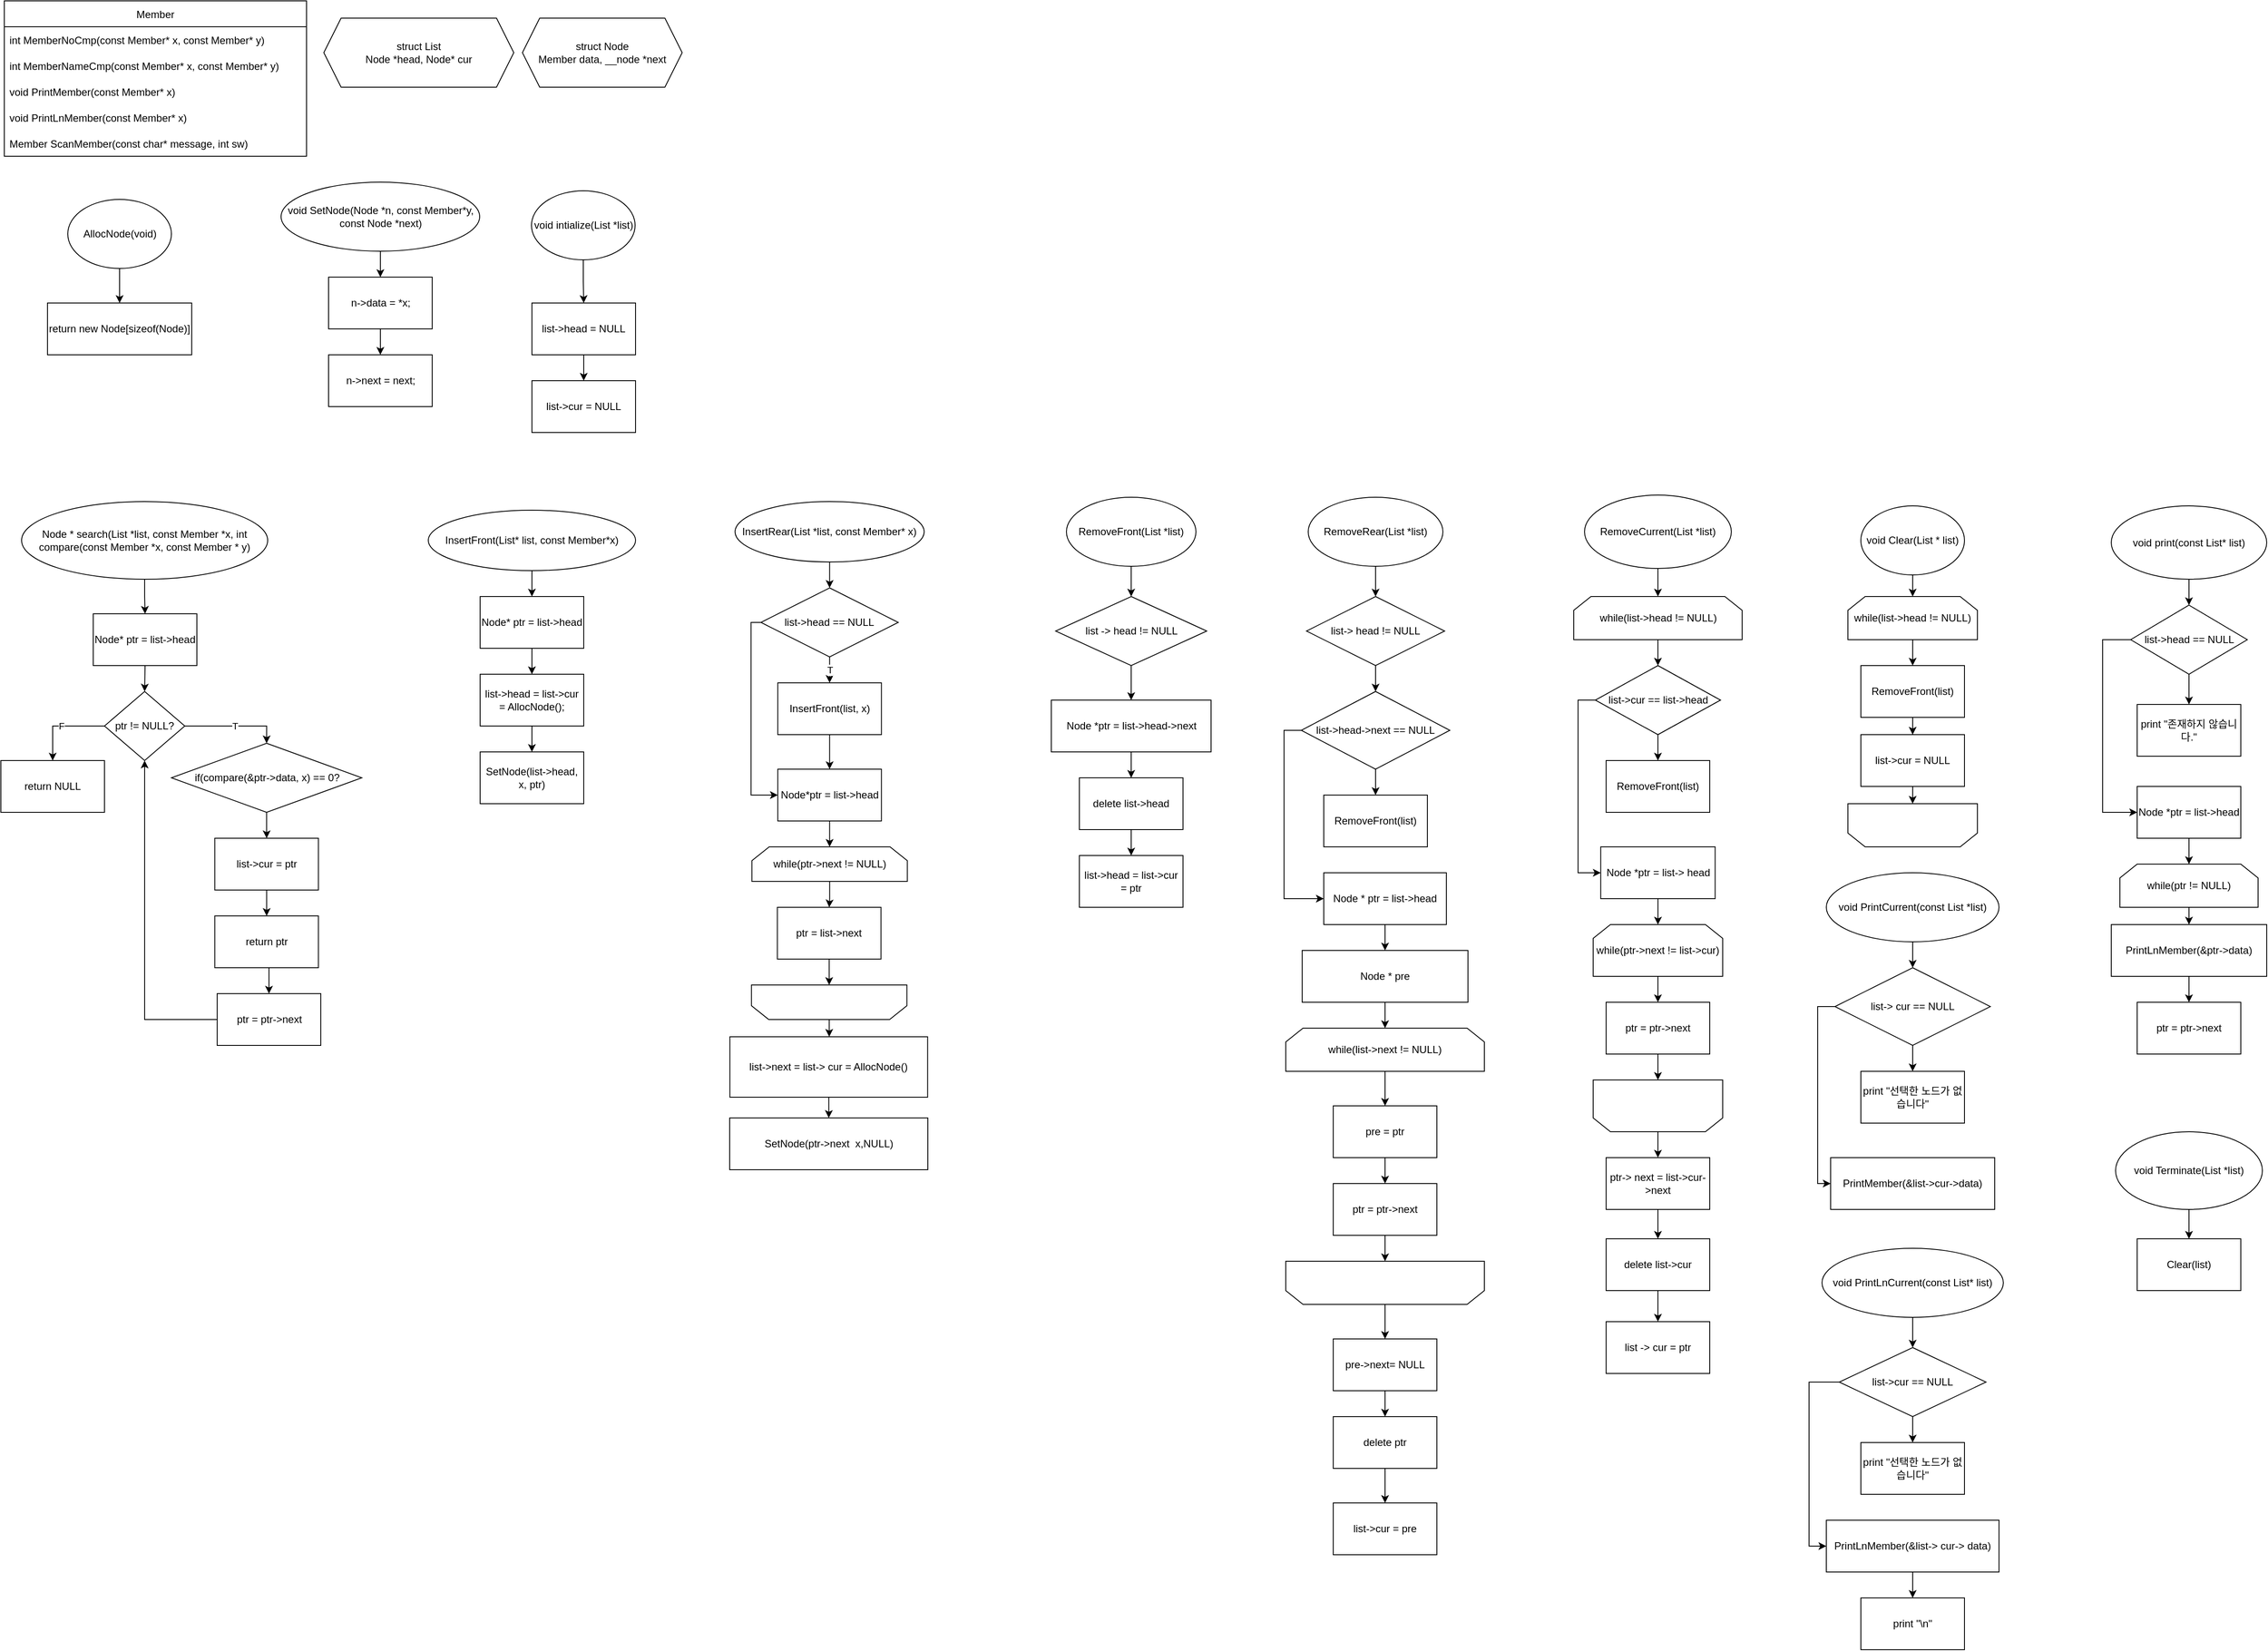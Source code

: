 <mxfile version="20.0.4" type="github">
  <diagram id="bZ1LjByeYP_x8m3-L8uM" name="Page-1">
    <mxGraphModel dx="1422" dy="914" grid="1" gridSize="10" guides="1" tooltips="1" connect="1" arrows="1" fold="1" page="1" pageScale="1" pageWidth="827" pageHeight="1169" math="0" shadow="0">
      <root>
        <mxCell id="0" />
        <mxCell id="1" parent="0" />
        <mxCell id="cGqNXlatH1Jgpsp9AMWz-36" value="Member" style="swimlane;fontStyle=0;childLayout=stackLayout;horizontal=1;startSize=30;horizontalStack=0;resizeParent=1;resizeParentMax=0;resizeLast=0;collapsible=1;marginBottom=0;" vertex="1" parent="1">
          <mxGeometry x="30" y="60" width="350" height="180" as="geometry" />
        </mxCell>
        <mxCell id="cGqNXlatH1Jgpsp9AMWz-37" value="int MemberNoCmp(const Member* x, const Member* y)" style="text;strokeColor=none;fillColor=none;align=left;verticalAlign=middle;spacingLeft=4;spacingRight=4;overflow=hidden;points=[[0,0.5],[1,0.5]];portConstraint=eastwest;rotatable=0;" vertex="1" parent="cGqNXlatH1Jgpsp9AMWz-36">
          <mxGeometry y="30" width="350" height="30" as="geometry" />
        </mxCell>
        <mxCell id="cGqNXlatH1Jgpsp9AMWz-38" value="int MemberNameCmp(const Member* x, const Member* y)" style="text;strokeColor=none;fillColor=none;align=left;verticalAlign=middle;spacingLeft=4;spacingRight=4;overflow=hidden;points=[[0,0.5],[1,0.5]];portConstraint=eastwest;rotatable=0;" vertex="1" parent="cGqNXlatH1Jgpsp9AMWz-36">
          <mxGeometry y="60" width="350" height="30" as="geometry" />
        </mxCell>
        <mxCell id="cGqNXlatH1Jgpsp9AMWz-40" value="void PrintMember(const Member* x)" style="text;strokeColor=none;fillColor=none;align=left;verticalAlign=middle;spacingLeft=4;spacingRight=4;overflow=hidden;points=[[0,0.5],[1,0.5]];portConstraint=eastwest;rotatable=0;" vertex="1" parent="cGqNXlatH1Jgpsp9AMWz-36">
          <mxGeometry y="90" width="350" height="30" as="geometry" />
        </mxCell>
        <mxCell id="cGqNXlatH1Jgpsp9AMWz-39" value="void PrintLnMember(const Member* x)" style="text;strokeColor=none;fillColor=none;align=left;verticalAlign=middle;spacingLeft=4;spacingRight=4;overflow=hidden;points=[[0,0.5],[1,0.5]];portConstraint=eastwest;rotatable=0;" vertex="1" parent="cGqNXlatH1Jgpsp9AMWz-36">
          <mxGeometry y="120" width="350" height="30" as="geometry" />
        </mxCell>
        <mxCell id="cGqNXlatH1Jgpsp9AMWz-41" value="Member ScanMember(const char* message, int sw)" style="text;strokeColor=none;fillColor=none;align=left;verticalAlign=middle;spacingLeft=4;spacingRight=4;overflow=hidden;points=[[0,0.5],[1,0.5]];portConstraint=eastwest;rotatable=0;" vertex="1" parent="cGqNXlatH1Jgpsp9AMWz-36">
          <mxGeometry y="150" width="350" height="30" as="geometry" />
        </mxCell>
        <mxCell id="cGqNXlatH1Jgpsp9AMWz-43" value="struct Node&lt;br&gt;Member data, __node *next" style="shape=hexagon;perimeter=hexagonPerimeter2;whiteSpace=wrap;html=1;fixedSize=1;" vertex="1" parent="1">
          <mxGeometry x="630" y="80" width="185" height="80" as="geometry" />
        </mxCell>
        <mxCell id="cGqNXlatH1Jgpsp9AMWz-44" value="struct List&lt;br&gt;Node *head, Node* cur" style="shape=hexagon;perimeter=hexagonPerimeter2;whiteSpace=wrap;html=1;fixedSize=1;" vertex="1" parent="1">
          <mxGeometry x="400" y="80" width="220" height="80" as="geometry" />
        </mxCell>
        <mxCell id="cGqNXlatH1Jgpsp9AMWz-47" style="edgeStyle=orthogonalEdgeStyle;rounded=0;orthogonalLoop=1;jettySize=auto;html=1;exitX=0.5;exitY=1;exitDx=0;exitDy=0;entryX=0.5;entryY=0;entryDx=0;entryDy=0;" edge="1" parent="1" source="cGqNXlatH1Jgpsp9AMWz-45" target="cGqNXlatH1Jgpsp9AMWz-46">
          <mxGeometry relative="1" as="geometry" />
        </mxCell>
        <mxCell id="cGqNXlatH1Jgpsp9AMWz-45" value="AllocNode(void)&lt;br&gt;" style="ellipse;whiteSpace=wrap;html=1;" vertex="1" parent="1">
          <mxGeometry x="103.5" y="290" width="120" height="80" as="geometry" />
        </mxCell>
        <mxCell id="cGqNXlatH1Jgpsp9AMWz-46" value="return new Node[sizeof(Node)]" style="rounded=0;whiteSpace=wrap;html=1;" vertex="1" parent="1">
          <mxGeometry x="80" y="410" width="167" height="60" as="geometry" />
        </mxCell>
        <mxCell id="cGqNXlatH1Jgpsp9AMWz-50" style="edgeStyle=orthogonalEdgeStyle;rounded=0;orthogonalLoop=1;jettySize=auto;html=1;exitX=0.5;exitY=1;exitDx=0;exitDy=0;entryX=0.5;entryY=0;entryDx=0;entryDy=0;" edge="1" parent="1" source="cGqNXlatH1Jgpsp9AMWz-48" target="cGqNXlatH1Jgpsp9AMWz-49">
          <mxGeometry relative="1" as="geometry" />
        </mxCell>
        <mxCell id="cGqNXlatH1Jgpsp9AMWz-48" value="void SetNode(Node *n, const Member*y, const Node *next)" style="ellipse;whiteSpace=wrap;html=1;" vertex="1" parent="1">
          <mxGeometry x="350.5" y="270" width="230" height="80" as="geometry" />
        </mxCell>
        <mxCell id="cGqNXlatH1Jgpsp9AMWz-52" value="" style="edgeStyle=orthogonalEdgeStyle;rounded=0;orthogonalLoop=1;jettySize=auto;html=1;" edge="1" parent="1" source="cGqNXlatH1Jgpsp9AMWz-49" target="cGqNXlatH1Jgpsp9AMWz-51">
          <mxGeometry relative="1" as="geometry" />
        </mxCell>
        <mxCell id="cGqNXlatH1Jgpsp9AMWz-49" value="n-&amp;gt;data = *x;" style="rounded=0;whiteSpace=wrap;html=1;" vertex="1" parent="1">
          <mxGeometry x="405.5" y="380" width="120" height="60" as="geometry" />
        </mxCell>
        <mxCell id="cGqNXlatH1Jgpsp9AMWz-51" value="n-&amp;gt;next = next;" style="whiteSpace=wrap;html=1;rounded=0;" vertex="1" parent="1">
          <mxGeometry x="405.5" y="470" width="120" height="60" as="geometry" />
        </mxCell>
        <mxCell id="cGqNXlatH1Jgpsp9AMWz-55" value="" style="edgeStyle=orthogonalEdgeStyle;rounded=0;orthogonalLoop=1;jettySize=auto;html=1;" edge="1" parent="1" source="cGqNXlatH1Jgpsp9AMWz-53" target="cGqNXlatH1Jgpsp9AMWz-54">
          <mxGeometry relative="1" as="geometry" />
        </mxCell>
        <mxCell id="cGqNXlatH1Jgpsp9AMWz-53" value="void intialize(List *list)" style="ellipse;whiteSpace=wrap;html=1;" vertex="1" parent="1">
          <mxGeometry x="640.5" y="280" width="120" height="80" as="geometry" />
        </mxCell>
        <mxCell id="cGqNXlatH1Jgpsp9AMWz-57" value="" style="edgeStyle=orthogonalEdgeStyle;rounded=0;orthogonalLoop=1;jettySize=auto;html=1;" edge="1" parent="1" source="cGqNXlatH1Jgpsp9AMWz-54" target="cGqNXlatH1Jgpsp9AMWz-56">
          <mxGeometry relative="1" as="geometry" />
        </mxCell>
        <mxCell id="cGqNXlatH1Jgpsp9AMWz-54" value="list-&amp;gt;head = NULL" style="whiteSpace=wrap;html=1;" vertex="1" parent="1">
          <mxGeometry x="641" y="410" width="120" height="60" as="geometry" />
        </mxCell>
        <mxCell id="cGqNXlatH1Jgpsp9AMWz-56" value="list-&amp;gt;cur = NULL" style="whiteSpace=wrap;html=1;" vertex="1" parent="1">
          <mxGeometry x="641" y="500" width="120" height="60" as="geometry" />
        </mxCell>
        <mxCell id="cGqNXlatH1Jgpsp9AMWz-60" style="edgeStyle=orthogonalEdgeStyle;rounded=0;orthogonalLoop=1;jettySize=auto;html=1;exitX=0.5;exitY=1;exitDx=0;exitDy=0;" edge="1" parent="1" source="cGqNXlatH1Jgpsp9AMWz-58" target="cGqNXlatH1Jgpsp9AMWz-59">
          <mxGeometry relative="1" as="geometry" />
        </mxCell>
        <mxCell id="cGqNXlatH1Jgpsp9AMWz-58" value="Node * search(List *list, const Member *x, int compare(const Member *x, const Member * y)" style="ellipse;whiteSpace=wrap;html=1;" vertex="1" parent="1">
          <mxGeometry x="50" y="640" width="285" height="90" as="geometry" />
        </mxCell>
        <mxCell id="cGqNXlatH1Jgpsp9AMWz-62" style="edgeStyle=orthogonalEdgeStyle;rounded=0;orthogonalLoop=1;jettySize=auto;html=1;exitX=0.5;exitY=1;exitDx=0;exitDy=0;entryX=0.5;entryY=0;entryDx=0;entryDy=0;" edge="1" parent="1" source="cGqNXlatH1Jgpsp9AMWz-59" target="cGqNXlatH1Jgpsp9AMWz-63">
          <mxGeometry relative="1" as="geometry">
            <mxPoint x="193" y="860" as="targetPoint" />
          </mxGeometry>
        </mxCell>
        <mxCell id="cGqNXlatH1Jgpsp9AMWz-59" value="Node* ptr = list-&amp;gt;head" style="rounded=0;whiteSpace=wrap;html=1;" vertex="1" parent="1">
          <mxGeometry x="133" y="770" width="120" height="60" as="geometry" />
        </mxCell>
        <mxCell id="cGqNXlatH1Jgpsp9AMWz-64" value="F" style="edgeStyle=orthogonalEdgeStyle;rounded=0;orthogonalLoop=1;jettySize=auto;html=1;exitX=0;exitY=0.5;exitDx=0;exitDy=0;entryX=0.5;entryY=0;entryDx=0;entryDy=0;" edge="1" parent="1" source="cGqNXlatH1Jgpsp9AMWz-63" target="cGqNXlatH1Jgpsp9AMWz-65">
          <mxGeometry relative="1" as="geometry">
            <mxPoint x="70" y="930" as="targetPoint" />
          </mxGeometry>
        </mxCell>
        <mxCell id="cGqNXlatH1Jgpsp9AMWz-80" value="T" style="edgeStyle=orthogonalEdgeStyle;rounded=0;orthogonalLoop=1;jettySize=auto;html=1;exitX=1;exitY=0.5;exitDx=0;exitDy=0;entryX=0.5;entryY=0;entryDx=0;entryDy=0;" edge="1" parent="1" source="cGqNXlatH1Jgpsp9AMWz-63" target="cGqNXlatH1Jgpsp9AMWz-68">
          <mxGeometry relative="1" as="geometry" />
        </mxCell>
        <mxCell id="cGqNXlatH1Jgpsp9AMWz-63" value="ptr != NULL?" style="rhombus;whiteSpace=wrap;html=1;" vertex="1" parent="1">
          <mxGeometry x="146" y="860" width="93" height="80" as="geometry" />
        </mxCell>
        <mxCell id="cGqNXlatH1Jgpsp9AMWz-65" value="return NULL" style="rounded=0;whiteSpace=wrap;html=1;" vertex="1" parent="1">
          <mxGeometry x="26" y="940" width="120" height="60" as="geometry" />
        </mxCell>
        <mxCell id="cGqNXlatH1Jgpsp9AMWz-72" value="" style="edgeStyle=orthogonalEdgeStyle;rounded=0;orthogonalLoop=1;jettySize=auto;html=1;" edge="1" parent="1" source="cGqNXlatH1Jgpsp9AMWz-68" target="cGqNXlatH1Jgpsp9AMWz-71">
          <mxGeometry relative="1" as="geometry" />
        </mxCell>
        <mxCell id="cGqNXlatH1Jgpsp9AMWz-68" value="if(compare(&amp;amp;ptr-&amp;gt;data, x) == 0?" style="rhombus;whiteSpace=wrap;html=1;" vertex="1" parent="1">
          <mxGeometry x="223.5" y="920" width="220.5" height="80" as="geometry" />
        </mxCell>
        <mxCell id="cGqNXlatH1Jgpsp9AMWz-74" value="" style="edgeStyle=orthogonalEdgeStyle;rounded=0;orthogonalLoop=1;jettySize=auto;html=1;" edge="1" parent="1" source="cGqNXlatH1Jgpsp9AMWz-71" target="cGqNXlatH1Jgpsp9AMWz-73">
          <mxGeometry relative="1" as="geometry" />
        </mxCell>
        <mxCell id="cGqNXlatH1Jgpsp9AMWz-71" value="list-&amp;gt;cur = ptr&lt;br&gt;" style="whiteSpace=wrap;html=1;" vertex="1" parent="1">
          <mxGeometry x="273.75" y="1030" width="120" height="60" as="geometry" />
        </mxCell>
        <mxCell id="cGqNXlatH1Jgpsp9AMWz-76" style="edgeStyle=orthogonalEdgeStyle;rounded=0;orthogonalLoop=1;jettySize=auto;html=1;exitX=0.5;exitY=1;exitDx=0;exitDy=0;entryX=0.5;entryY=0;entryDx=0;entryDy=0;" edge="1" parent="1" source="cGqNXlatH1Jgpsp9AMWz-73" target="cGqNXlatH1Jgpsp9AMWz-75">
          <mxGeometry relative="1" as="geometry" />
        </mxCell>
        <mxCell id="cGqNXlatH1Jgpsp9AMWz-73" value="return ptr" style="whiteSpace=wrap;html=1;" vertex="1" parent="1">
          <mxGeometry x="273.75" y="1120" width="120" height="60" as="geometry" />
        </mxCell>
        <mxCell id="cGqNXlatH1Jgpsp9AMWz-79" style="edgeStyle=orthogonalEdgeStyle;rounded=0;orthogonalLoop=1;jettySize=auto;html=1;exitX=0;exitY=0.5;exitDx=0;exitDy=0;entryX=0.5;entryY=1;entryDx=0;entryDy=0;" edge="1" parent="1" source="cGqNXlatH1Jgpsp9AMWz-75" target="cGqNXlatH1Jgpsp9AMWz-63">
          <mxGeometry relative="1" as="geometry" />
        </mxCell>
        <mxCell id="cGqNXlatH1Jgpsp9AMWz-75" value="ptr = ptr-&amp;gt;next" style="rounded=0;whiteSpace=wrap;html=1;" vertex="1" parent="1">
          <mxGeometry x="276.5" y="1210" width="120" height="60" as="geometry" />
        </mxCell>
        <mxCell id="cGqNXlatH1Jgpsp9AMWz-83" style="edgeStyle=orthogonalEdgeStyle;rounded=0;orthogonalLoop=1;jettySize=auto;html=1;exitX=0.5;exitY=1;exitDx=0;exitDy=0;entryX=0.5;entryY=0;entryDx=0;entryDy=0;" edge="1" parent="1" source="cGqNXlatH1Jgpsp9AMWz-81" target="cGqNXlatH1Jgpsp9AMWz-82">
          <mxGeometry relative="1" as="geometry" />
        </mxCell>
        <mxCell id="cGqNXlatH1Jgpsp9AMWz-81" value="InsertFront(List* list, const Member*x)" style="ellipse;whiteSpace=wrap;html=1;" vertex="1" parent="1">
          <mxGeometry x="521" y="650" width="240" height="70" as="geometry" />
        </mxCell>
        <mxCell id="cGqNXlatH1Jgpsp9AMWz-85" value="" style="edgeStyle=orthogonalEdgeStyle;rounded=0;orthogonalLoop=1;jettySize=auto;html=1;" edge="1" parent="1" source="cGqNXlatH1Jgpsp9AMWz-82" target="cGqNXlatH1Jgpsp9AMWz-84">
          <mxGeometry relative="1" as="geometry" />
        </mxCell>
        <mxCell id="cGqNXlatH1Jgpsp9AMWz-82" value="Node* ptr = list-&amp;gt;head" style="rounded=0;whiteSpace=wrap;html=1;" vertex="1" parent="1">
          <mxGeometry x="581" y="750" width="120" height="60" as="geometry" />
        </mxCell>
        <mxCell id="cGqNXlatH1Jgpsp9AMWz-87" style="edgeStyle=orthogonalEdgeStyle;rounded=0;orthogonalLoop=1;jettySize=auto;html=1;exitX=0.5;exitY=1;exitDx=0;exitDy=0;entryX=0.5;entryY=0;entryDx=0;entryDy=0;" edge="1" parent="1" source="cGqNXlatH1Jgpsp9AMWz-84" target="cGqNXlatH1Jgpsp9AMWz-86">
          <mxGeometry relative="1" as="geometry" />
        </mxCell>
        <mxCell id="cGqNXlatH1Jgpsp9AMWz-84" value="list-&amp;gt;head = list-&amp;gt;cur = AllocNode();" style="whiteSpace=wrap;html=1;rounded=0;" vertex="1" parent="1">
          <mxGeometry x="581" y="840" width="120" height="60" as="geometry" />
        </mxCell>
        <mxCell id="cGqNXlatH1Jgpsp9AMWz-86" value="SetNode(list-&amp;gt;head, x, ptr)" style="rounded=0;whiteSpace=wrap;html=1;" vertex="1" parent="1">
          <mxGeometry x="581" y="930" width="120" height="60" as="geometry" />
        </mxCell>
        <mxCell id="cGqNXlatH1Jgpsp9AMWz-90" style="edgeStyle=orthogonalEdgeStyle;rounded=0;orthogonalLoop=1;jettySize=auto;html=1;exitX=0.5;exitY=1;exitDx=0;exitDy=0;entryX=0.5;entryY=0;entryDx=0;entryDy=0;" edge="1" parent="1" source="cGqNXlatH1Jgpsp9AMWz-88" target="cGqNXlatH1Jgpsp9AMWz-89">
          <mxGeometry relative="1" as="geometry" />
        </mxCell>
        <mxCell id="cGqNXlatH1Jgpsp9AMWz-88" value="InsertRear(List *list, const Member* x)" style="ellipse;whiteSpace=wrap;html=1;" vertex="1" parent="1">
          <mxGeometry x="876.25" y="640" width="219" height="70" as="geometry" />
        </mxCell>
        <mxCell id="cGqNXlatH1Jgpsp9AMWz-92" value="T" style="edgeStyle=orthogonalEdgeStyle;rounded=0;orthogonalLoop=1;jettySize=auto;html=1;exitX=0.5;exitY=1;exitDx=0;exitDy=0;entryX=0.5;entryY=0;entryDx=0;entryDy=0;" edge="1" parent="1" source="cGqNXlatH1Jgpsp9AMWz-89" target="cGqNXlatH1Jgpsp9AMWz-91">
          <mxGeometry relative="1" as="geometry" />
        </mxCell>
        <mxCell id="cGqNXlatH1Jgpsp9AMWz-97" style="edgeStyle=orthogonalEdgeStyle;rounded=0;orthogonalLoop=1;jettySize=auto;html=1;exitX=0;exitY=0.5;exitDx=0;exitDy=0;entryX=0;entryY=0.5;entryDx=0;entryDy=0;" edge="1" parent="1" source="cGqNXlatH1Jgpsp9AMWz-89" target="cGqNXlatH1Jgpsp9AMWz-99">
          <mxGeometry relative="1" as="geometry">
            <mxPoint x="880.75" y="960" as="targetPoint" />
            <Array as="points">
              <mxPoint x="894.75" y="780" />
              <mxPoint x="894.75" y="980" />
            </Array>
          </mxGeometry>
        </mxCell>
        <mxCell id="cGqNXlatH1Jgpsp9AMWz-89" value="list-&amp;gt;head == NULL" style="rhombus;whiteSpace=wrap;html=1;" vertex="1" parent="1">
          <mxGeometry x="906.25" y="740" width="159" height="80" as="geometry" />
        </mxCell>
        <mxCell id="cGqNXlatH1Jgpsp9AMWz-98" style="edgeStyle=orthogonalEdgeStyle;rounded=0;orthogonalLoop=1;jettySize=auto;html=1;exitX=0.5;exitY=1;exitDx=0;exitDy=0;entryX=0.5;entryY=0;entryDx=0;entryDy=0;" edge="1" parent="1" source="cGqNXlatH1Jgpsp9AMWz-91" target="cGqNXlatH1Jgpsp9AMWz-99">
          <mxGeometry relative="1" as="geometry">
            <mxPoint x="985.75" y="940" as="targetPoint" />
          </mxGeometry>
        </mxCell>
        <mxCell id="cGqNXlatH1Jgpsp9AMWz-91" value="InsertFront(list, x)" style="rounded=0;whiteSpace=wrap;html=1;" vertex="1" parent="1">
          <mxGeometry x="925.75" y="850" width="120" height="60" as="geometry" />
        </mxCell>
        <mxCell id="cGqNXlatH1Jgpsp9AMWz-101" style="edgeStyle=orthogonalEdgeStyle;rounded=0;orthogonalLoop=1;jettySize=auto;html=1;exitX=0.5;exitY=1;exitDx=0;exitDy=0;entryX=0.5;entryY=0;entryDx=0;entryDy=0;" edge="1" parent="1" source="cGqNXlatH1Jgpsp9AMWz-99" target="cGqNXlatH1Jgpsp9AMWz-100">
          <mxGeometry relative="1" as="geometry" />
        </mxCell>
        <mxCell id="cGqNXlatH1Jgpsp9AMWz-99" value="Node*ptr = list-&amp;gt;head" style="rounded=0;whiteSpace=wrap;html=1;" vertex="1" parent="1">
          <mxGeometry x="925.75" y="950" width="120" height="60" as="geometry" />
        </mxCell>
        <mxCell id="cGqNXlatH1Jgpsp9AMWz-103" value="" style="edgeStyle=orthogonalEdgeStyle;rounded=0;orthogonalLoop=1;jettySize=auto;html=1;" edge="1" parent="1" source="cGqNXlatH1Jgpsp9AMWz-100" target="cGqNXlatH1Jgpsp9AMWz-102">
          <mxGeometry relative="1" as="geometry" />
        </mxCell>
        <mxCell id="cGqNXlatH1Jgpsp9AMWz-100" value="while(ptr-&amp;gt;next != NULL)" style="shape=loopLimit;whiteSpace=wrap;html=1;" vertex="1" parent="1">
          <mxGeometry x="895.75" y="1040" width="180" height="40" as="geometry" />
        </mxCell>
        <mxCell id="cGqNXlatH1Jgpsp9AMWz-106" style="edgeStyle=orthogonalEdgeStyle;rounded=0;orthogonalLoop=1;jettySize=auto;html=1;exitX=0.5;exitY=1;exitDx=0;exitDy=0;entryX=0.5;entryY=1;entryDx=0;entryDy=0;" edge="1" parent="1" source="cGqNXlatH1Jgpsp9AMWz-102" target="cGqNXlatH1Jgpsp9AMWz-105">
          <mxGeometry relative="1" as="geometry" />
        </mxCell>
        <mxCell id="cGqNXlatH1Jgpsp9AMWz-102" value="ptr = list-&amp;gt;next" style="whiteSpace=wrap;html=1;" vertex="1" parent="1">
          <mxGeometry x="925.25" y="1110" width="120" height="60" as="geometry" />
        </mxCell>
        <mxCell id="cGqNXlatH1Jgpsp9AMWz-108" value="" style="edgeStyle=orthogonalEdgeStyle;rounded=0;orthogonalLoop=1;jettySize=auto;html=1;" edge="1" parent="1" source="cGqNXlatH1Jgpsp9AMWz-105" target="cGqNXlatH1Jgpsp9AMWz-107">
          <mxGeometry relative="1" as="geometry" />
        </mxCell>
        <mxCell id="cGqNXlatH1Jgpsp9AMWz-105" value="" style="shape=loopLimit;whiteSpace=wrap;html=1;rotation=-180;" vertex="1" parent="1">
          <mxGeometry x="895.25" y="1200" width="180" height="40" as="geometry" />
        </mxCell>
        <mxCell id="cGqNXlatH1Jgpsp9AMWz-110" value="" style="edgeStyle=orthogonalEdgeStyle;rounded=0;orthogonalLoop=1;jettySize=auto;html=1;" edge="1" parent="1" source="cGqNXlatH1Jgpsp9AMWz-107" target="cGqNXlatH1Jgpsp9AMWz-109">
          <mxGeometry relative="1" as="geometry" />
        </mxCell>
        <mxCell id="cGqNXlatH1Jgpsp9AMWz-107" value="list-&amp;gt;next = list-&amp;gt; cur = AllocNode()" style="whiteSpace=wrap;html=1;" vertex="1" parent="1">
          <mxGeometry x="870.25" y="1260" width="229" height="70" as="geometry" />
        </mxCell>
        <mxCell id="cGqNXlatH1Jgpsp9AMWz-109" value="SetNode(ptr-&amp;gt;next&amp;nbsp; x,NULL)" style="whiteSpace=wrap;html=1;" vertex="1" parent="1">
          <mxGeometry x="870" y="1354" width="229.5" height="60" as="geometry" />
        </mxCell>
        <mxCell id="cGqNXlatH1Jgpsp9AMWz-113" style="edgeStyle=orthogonalEdgeStyle;rounded=0;orthogonalLoop=1;jettySize=auto;html=1;exitX=0.5;exitY=1;exitDx=0;exitDy=0;entryX=0.5;entryY=0;entryDx=0;entryDy=0;" edge="1" parent="1" source="cGqNXlatH1Jgpsp9AMWz-111" target="cGqNXlatH1Jgpsp9AMWz-112">
          <mxGeometry relative="1" as="geometry" />
        </mxCell>
        <mxCell id="cGqNXlatH1Jgpsp9AMWz-111" value="RemoveFront(List *list)" style="ellipse;whiteSpace=wrap;html=1;" vertex="1" parent="1">
          <mxGeometry x="1260" y="635" width="150" height="80" as="geometry" />
        </mxCell>
        <mxCell id="cGqNXlatH1Jgpsp9AMWz-115" style="edgeStyle=orthogonalEdgeStyle;rounded=0;orthogonalLoop=1;jettySize=auto;html=1;exitX=0.5;exitY=1;exitDx=0;exitDy=0;entryX=0.5;entryY=0;entryDx=0;entryDy=0;" edge="1" parent="1" source="cGqNXlatH1Jgpsp9AMWz-112" target="cGqNXlatH1Jgpsp9AMWz-114">
          <mxGeometry relative="1" as="geometry" />
        </mxCell>
        <mxCell id="cGqNXlatH1Jgpsp9AMWz-112" value="list -&amp;gt; head != NULL" style="rhombus;whiteSpace=wrap;html=1;" vertex="1" parent="1">
          <mxGeometry x="1247.5" y="750" width="175" height="80" as="geometry" />
        </mxCell>
        <mxCell id="cGqNXlatH1Jgpsp9AMWz-118" style="edgeStyle=orthogonalEdgeStyle;rounded=0;orthogonalLoop=1;jettySize=auto;html=1;exitX=0.5;exitY=1;exitDx=0;exitDy=0;entryX=0.5;entryY=0;entryDx=0;entryDy=0;" edge="1" parent="1" source="cGqNXlatH1Jgpsp9AMWz-114" target="cGqNXlatH1Jgpsp9AMWz-117">
          <mxGeometry relative="1" as="geometry" />
        </mxCell>
        <mxCell id="cGqNXlatH1Jgpsp9AMWz-114" value="Node *ptr = list-&amp;gt;head-&amp;gt;next" style="rounded=0;whiteSpace=wrap;html=1;" vertex="1" parent="1">
          <mxGeometry x="1242.5" y="870" width="185" height="60" as="geometry" />
        </mxCell>
        <mxCell id="cGqNXlatH1Jgpsp9AMWz-120" style="edgeStyle=orthogonalEdgeStyle;rounded=0;orthogonalLoop=1;jettySize=auto;html=1;exitX=0.5;exitY=1;exitDx=0;exitDy=0;entryX=0.5;entryY=0;entryDx=0;entryDy=0;" edge="1" parent="1" source="cGqNXlatH1Jgpsp9AMWz-117" target="cGqNXlatH1Jgpsp9AMWz-119">
          <mxGeometry relative="1" as="geometry" />
        </mxCell>
        <mxCell id="cGqNXlatH1Jgpsp9AMWz-117" value="delete list-&amp;gt;head" style="rounded=0;whiteSpace=wrap;html=1;" vertex="1" parent="1">
          <mxGeometry x="1275" y="960" width="120" height="60" as="geometry" />
        </mxCell>
        <mxCell id="cGqNXlatH1Jgpsp9AMWz-119" value="list-&amp;gt;head = list-&amp;gt;cur = ptr" style="rounded=0;whiteSpace=wrap;html=1;" vertex="1" parent="1">
          <mxGeometry x="1275" y="1050" width="120" height="60" as="geometry" />
        </mxCell>
        <mxCell id="cGqNXlatH1Jgpsp9AMWz-123" style="edgeStyle=orthogonalEdgeStyle;rounded=0;orthogonalLoop=1;jettySize=auto;html=1;exitX=0.5;exitY=1;exitDx=0;exitDy=0;entryX=0.5;entryY=0;entryDx=0;entryDy=0;" edge="1" parent="1" source="cGqNXlatH1Jgpsp9AMWz-121" target="cGqNXlatH1Jgpsp9AMWz-122">
          <mxGeometry relative="1" as="geometry" />
        </mxCell>
        <mxCell id="cGqNXlatH1Jgpsp9AMWz-121" value="RemoveRear(List *list)" style="ellipse;whiteSpace=wrap;html=1;" vertex="1" parent="1">
          <mxGeometry x="1540" y="635" width="156" height="80" as="geometry" />
        </mxCell>
        <mxCell id="cGqNXlatH1Jgpsp9AMWz-125" style="edgeStyle=orthogonalEdgeStyle;rounded=0;orthogonalLoop=1;jettySize=auto;html=1;exitX=0.5;exitY=1;exitDx=0;exitDy=0;entryX=0.5;entryY=0;entryDx=0;entryDy=0;" edge="1" parent="1" source="cGqNXlatH1Jgpsp9AMWz-122" target="cGqNXlatH1Jgpsp9AMWz-124">
          <mxGeometry relative="1" as="geometry" />
        </mxCell>
        <mxCell id="cGqNXlatH1Jgpsp9AMWz-122" value="list-&amp;gt; head != NULL" style="rhombus;whiteSpace=wrap;html=1;" vertex="1" parent="1">
          <mxGeometry x="1538" y="750" width="160" height="80" as="geometry" />
        </mxCell>
        <mxCell id="cGqNXlatH1Jgpsp9AMWz-127" style="edgeStyle=orthogonalEdgeStyle;rounded=0;orthogonalLoop=1;jettySize=auto;html=1;exitX=0.5;exitY=1;exitDx=0;exitDy=0;entryX=0.5;entryY=0;entryDx=0;entryDy=0;" edge="1" parent="1" source="cGqNXlatH1Jgpsp9AMWz-124" target="cGqNXlatH1Jgpsp9AMWz-126">
          <mxGeometry relative="1" as="geometry" />
        </mxCell>
        <mxCell id="cGqNXlatH1Jgpsp9AMWz-130" style="edgeStyle=orthogonalEdgeStyle;rounded=0;orthogonalLoop=1;jettySize=auto;html=1;exitX=0;exitY=0.5;exitDx=0;exitDy=0;entryX=0;entryY=0.5;entryDx=0;entryDy=0;" edge="1" parent="1" source="cGqNXlatH1Jgpsp9AMWz-124" target="cGqNXlatH1Jgpsp9AMWz-131">
          <mxGeometry relative="1" as="geometry">
            <mxPoint x="1510" y="1100" as="targetPoint" />
          </mxGeometry>
        </mxCell>
        <mxCell id="cGqNXlatH1Jgpsp9AMWz-124" value="list-&amp;gt;head-&amp;gt;next == NULL" style="rhombus;whiteSpace=wrap;html=1;" vertex="1" parent="1">
          <mxGeometry x="1532" y="860" width="172" height="90" as="geometry" />
        </mxCell>
        <mxCell id="cGqNXlatH1Jgpsp9AMWz-126" value="RemoveFront(list)" style="rounded=0;whiteSpace=wrap;html=1;" vertex="1" parent="1">
          <mxGeometry x="1558" y="980" width="120" height="60" as="geometry" />
        </mxCell>
        <mxCell id="cGqNXlatH1Jgpsp9AMWz-133" value="" style="edgeStyle=orthogonalEdgeStyle;rounded=0;orthogonalLoop=1;jettySize=auto;html=1;" edge="1" parent="1" source="cGqNXlatH1Jgpsp9AMWz-131" target="cGqNXlatH1Jgpsp9AMWz-132">
          <mxGeometry relative="1" as="geometry" />
        </mxCell>
        <mxCell id="cGqNXlatH1Jgpsp9AMWz-131" value="Node * ptr = list-&amp;gt;head" style="rounded=0;whiteSpace=wrap;html=1;" vertex="1" parent="1">
          <mxGeometry x="1558" y="1070" width="142" height="60" as="geometry" />
        </mxCell>
        <mxCell id="cGqNXlatH1Jgpsp9AMWz-135" style="edgeStyle=orthogonalEdgeStyle;rounded=0;orthogonalLoop=1;jettySize=auto;html=1;exitX=0.5;exitY=1;exitDx=0;exitDy=0;entryX=0.5;entryY=0;entryDx=0;entryDy=0;" edge="1" parent="1" source="cGqNXlatH1Jgpsp9AMWz-132" target="cGqNXlatH1Jgpsp9AMWz-134">
          <mxGeometry relative="1" as="geometry" />
        </mxCell>
        <mxCell id="cGqNXlatH1Jgpsp9AMWz-132" value="Node * pre" style="whiteSpace=wrap;html=1;rounded=0;" vertex="1" parent="1">
          <mxGeometry x="1533" y="1160" width="192" height="60" as="geometry" />
        </mxCell>
        <mxCell id="cGqNXlatH1Jgpsp9AMWz-137" value="" style="edgeStyle=orthogonalEdgeStyle;rounded=0;orthogonalLoop=1;jettySize=auto;html=1;" edge="1" parent="1" source="cGqNXlatH1Jgpsp9AMWz-134" target="cGqNXlatH1Jgpsp9AMWz-136">
          <mxGeometry relative="1" as="geometry" />
        </mxCell>
        <mxCell id="cGqNXlatH1Jgpsp9AMWz-134" value="while(list-&amp;gt;next != NULL)" style="shape=loopLimit;whiteSpace=wrap;html=1;" vertex="1" parent="1">
          <mxGeometry x="1514" y="1250" width="230" height="50" as="geometry" />
        </mxCell>
        <mxCell id="cGqNXlatH1Jgpsp9AMWz-139" value="" style="edgeStyle=orthogonalEdgeStyle;rounded=0;orthogonalLoop=1;jettySize=auto;html=1;" edge="1" parent="1" source="cGqNXlatH1Jgpsp9AMWz-136" target="cGqNXlatH1Jgpsp9AMWz-138">
          <mxGeometry relative="1" as="geometry" />
        </mxCell>
        <mxCell id="cGqNXlatH1Jgpsp9AMWz-136" value="pre = ptr" style="whiteSpace=wrap;html=1;" vertex="1" parent="1">
          <mxGeometry x="1569" y="1340" width="120" height="60" as="geometry" />
        </mxCell>
        <mxCell id="cGqNXlatH1Jgpsp9AMWz-142" style="edgeStyle=orthogonalEdgeStyle;rounded=0;orthogonalLoop=1;jettySize=auto;html=1;exitX=0.5;exitY=1;exitDx=0;exitDy=0;entryX=0.5;entryY=1;entryDx=0;entryDy=0;" edge="1" parent="1" source="cGqNXlatH1Jgpsp9AMWz-138" target="cGqNXlatH1Jgpsp9AMWz-141">
          <mxGeometry relative="1" as="geometry" />
        </mxCell>
        <mxCell id="cGqNXlatH1Jgpsp9AMWz-138" value="ptr = ptr-&amp;gt;next" style="whiteSpace=wrap;html=1;" vertex="1" parent="1">
          <mxGeometry x="1569" y="1430" width="120" height="60" as="geometry" />
        </mxCell>
        <mxCell id="cGqNXlatH1Jgpsp9AMWz-144" value="" style="edgeStyle=orthogonalEdgeStyle;rounded=0;orthogonalLoop=1;jettySize=auto;html=1;" edge="1" parent="1" source="cGqNXlatH1Jgpsp9AMWz-141" target="cGqNXlatH1Jgpsp9AMWz-143">
          <mxGeometry relative="1" as="geometry" />
        </mxCell>
        <mxCell id="cGqNXlatH1Jgpsp9AMWz-141" value="" style="shape=loopLimit;whiteSpace=wrap;html=1;rotation=-180;" vertex="1" parent="1">
          <mxGeometry x="1514" y="1520" width="230" height="50" as="geometry" />
        </mxCell>
        <mxCell id="cGqNXlatH1Jgpsp9AMWz-146" value="" style="edgeStyle=orthogonalEdgeStyle;rounded=0;orthogonalLoop=1;jettySize=auto;html=1;" edge="1" parent="1" source="cGqNXlatH1Jgpsp9AMWz-143" target="cGqNXlatH1Jgpsp9AMWz-145">
          <mxGeometry relative="1" as="geometry" />
        </mxCell>
        <mxCell id="cGqNXlatH1Jgpsp9AMWz-143" value="pre-&amp;gt;next= NULL" style="whiteSpace=wrap;html=1;" vertex="1" parent="1">
          <mxGeometry x="1569" y="1610" width="120" height="60" as="geometry" />
        </mxCell>
        <mxCell id="cGqNXlatH1Jgpsp9AMWz-148" value="" style="edgeStyle=orthogonalEdgeStyle;rounded=0;orthogonalLoop=1;jettySize=auto;html=1;" edge="1" parent="1" source="cGqNXlatH1Jgpsp9AMWz-145" target="cGqNXlatH1Jgpsp9AMWz-147">
          <mxGeometry relative="1" as="geometry" />
        </mxCell>
        <mxCell id="cGqNXlatH1Jgpsp9AMWz-145" value="delete ptr" style="whiteSpace=wrap;html=1;" vertex="1" parent="1">
          <mxGeometry x="1569" y="1700" width="120" height="60" as="geometry" />
        </mxCell>
        <mxCell id="cGqNXlatH1Jgpsp9AMWz-147" value="list-&amp;gt;cur = pre" style="whiteSpace=wrap;html=1;" vertex="1" parent="1">
          <mxGeometry x="1569" y="1800" width="120" height="60" as="geometry" />
        </mxCell>
        <mxCell id="cGqNXlatH1Jgpsp9AMWz-151" style="edgeStyle=orthogonalEdgeStyle;rounded=0;orthogonalLoop=1;jettySize=auto;html=1;exitX=0.5;exitY=1;exitDx=0;exitDy=0;entryX=0.5;entryY=0;entryDx=0;entryDy=0;" edge="1" parent="1" source="cGqNXlatH1Jgpsp9AMWz-149" target="cGqNXlatH1Jgpsp9AMWz-150">
          <mxGeometry relative="1" as="geometry" />
        </mxCell>
        <mxCell id="cGqNXlatH1Jgpsp9AMWz-149" value="RemoveCurrent(List *list)" style="ellipse;whiteSpace=wrap;html=1;" vertex="1" parent="1">
          <mxGeometry x="1860" y="632.5" width="170" height="85" as="geometry" />
        </mxCell>
        <mxCell id="cGqNXlatH1Jgpsp9AMWz-153" style="edgeStyle=orthogonalEdgeStyle;rounded=0;orthogonalLoop=1;jettySize=auto;html=1;exitX=0.5;exitY=1;exitDx=0;exitDy=0;entryX=0.5;entryY=0;entryDx=0;entryDy=0;" edge="1" parent="1" source="cGqNXlatH1Jgpsp9AMWz-150" target="cGqNXlatH1Jgpsp9AMWz-152">
          <mxGeometry relative="1" as="geometry" />
        </mxCell>
        <mxCell id="cGqNXlatH1Jgpsp9AMWz-150" value="while(list-&amp;gt;head != NULL)" style="shape=loopLimit;whiteSpace=wrap;html=1;" vertex="1" parent="1">
          <mxGeometry x="1847.5" y="750" width="195" height="50" as="geometry" />
        </mxCell>
        <mxCell id="cGqNXlatH1Jgpsp9AMWz-155" style="edgeStyle=orthogonalEdgeStyle;rounded=0;orthogonalLoop=1;jettySize=auto;html=1;exitX=0.5;exitY=1;exitDx=0;exitDy=0;entryX=0.5;entryY=0;entryDx=0;entryDy=0;" edge="1" parent="1" source="cGqNXlatH1Jgpsp9AMWz-152" target="cGqNXlatH1Jgpsp9AMWz-154">
          <mxGeometry relative="1" as="geometry" />
        </mxCell>
        <mxCell id="cGqNXlatH1Jgpsp9AMWz-157" style="edgeStyle=orthogonalEdgeStyle;rounded=0;orthogonalLoop=1;jettySize=auto;html=1;exitX=0;exitY=0.5;exitDx=0;exitDy=0;entryX=0;entryY=0.5;entryDx=0;entryDy=0;" edge="1" parent="1" source="cGqNXlatH1Jgpsp9AMWz-152" target="cGqNXlatH1Jgpsp9AMWz-156">
          <mxGeometry relative="1" as="geometry" />
        </mxCell>
        <mxCell id="cGqNXlatH1Jgpsp9AMWz-152" value="list-&amp;gt;cur == list-&amp;gt;head" style="rhombus;whiteSpace=wrap;html=1;" vertex="1" parent="1">
          <mxGeometry x="1872.5" y="830" width="145" height="80" as="geometry" />
        </mxCell>
        <mxCell id="cGqNXlatH1Jgpsp9AMWz-154" value="RemoveFront(list)" style="rounded=0;whiteSpace=wrap;html=1;" vertex="1" parent="1">
          <mxGeometry x="1885" y="940" width="120" height="60" as="geometry" />
        </mxCell>
        <mxCell id="cGqNXlatH1Jgpsp9AMWz-159" value="" style="edgeStyle=orthogonalEdgeStyle;rounded=0;orthogonalLoop=1;jettySize=auto;html=1;" edge="1" parent="1" source="cGqNXlatH1Jgpsp9AMWz-156">
          <mxGeometry relative="1" as="geometry">
            <mxPoint x="1945" y="1130" as="targetPoint" />
          </mxGeometry>
        </mxCell>
        <mxCell id="cGqNXlatH1Jgpsp9AMWz-156" value="Node *ptr = list-&amp;gt; head" style="rounded=0;whiteSpace=wrap;html=1;" vertex="1" parent="1">
          <mxGeometry x="1878.75" y="1040" width="132.5" height="60" as="geometry" />
        </mxCell>
        <mxCell id="cGqNXlatH1Jgpsp9AMWz-162" value="" style="edgeStyle=orthogonalEdgeStyle;rounded=0;orthogonalLoop=1;jettySize=auto;html=1;" edge="1" parent="1" source="cGqNXlatH1Jgpsp9AMWz-160" target="cGqNXlatH1Jgpsp9AMWz-161">
          <mxGeometry relative="1" as="geometry" />
        </mxCell>
        <mxCell id="cGqNXlatH1Jgpsp9AMWz-160" value="while(ptr-&amp;gt;next != list-&amp;gt;cur)" style="shape=loopLimit;whiteSpace=wrap;html=1;" vertex="1" parent="1">
          <mxGeometry x="1870" y="1130" width="150" height="60" as="geometry" />
        </mxCell>
        <mxCell id="cGqNXlatH1Jgpsp9AMWz-170" style="edgeStyle=orthogonalEdgeStyle;rounded=0;orthogonalLoop=1;jettySize=auto;html=1;exitX=0.5;exitY=1;exitDx=0;exitDy=0;entryX=0.5;entryY=1;entryDx=0;entryDy=0;" edge="1" parent="1" source="cGqNXlatH1Jgpsp9AMWz-161" target="cGqNXlatH1Jgpsp9AMWz-169">
          <mxGeometry relative="1" as="geometry" />
        </mxCell>
        <mxCell id="cGqNXlatH1Jgpsp9AMWz-161" value="ptr = ptr-&amp;gt;next" style="whiteSpace=wrap;html=1;" vertex="1" parent="1">
          <mxGeometry x="1885" y="1220" width="120" height="60" as="geometry" />
        </mxCell>
        <mxCell id="cGqNXlatH1Jgpsp9AMWz-166" style="edgeStyle=orthogonalEdgeStyle;rounded=0;orthogonalLoop=1;jettySize=auto;html=1;exitX=0.5;exitY=1;exitDx=0;exitDy=0;entryX=0.5;entryY=0;entryDx=0;entryDy=0;" edge="1" parent="1" source="cGqNXlatH1Jgpsp9AMWz-163" target="cGqNXlatH1Jgpsp9AMWz-165">
          <mxGeometry relative="1" as="geometry" />
        </mxCell>
        <mxCell id="cGqNXlatH1Jgpsp9AMWz-163" value="ptr-&amp;gt; next = list-&amp;gt;cur-&amp;gt;next" style="whiteSpace=wrap;html=1;" vertex="1" parent="1">
          <mxGeometry x="1885" y="1400" width="120" height="60" as="geometry" />
        </mxCell>
        <mxCell id="cGqNXlatH1Jgpsp9AMWz-168" value="" style="edgeStyle=orthogonalEdgeStyle;rounded=0;orthogonalLoop=1;jettySize=auto;html=1;" edge="1" parent="1" source="cGqNXlatH1Jgpsp9AMWz-165" target="cGqNXlatH1Jgpsp9AMWz-167">
          <mxGeometry relative="1" as="geometry" />
        </mxCell>
        <mxCell id="cGqNXlatH1Jgpsp9AMWz-165" value="delete list-&amp;gt;cur" style="rounded=0;whiteSpace=wrap;html=1;" vertex="1" parent="1">
          <mxGeometry x="1885" y="1494" width="120" height="60" as="geometry" />
        </mxCell>
        <mxCell id="cGqNXlatH1Jgpsp9AMWz-167" value="list -&amp;gt; cur = ptr" style="whiteSpace=wrap;html=1;rounded=0;" vertex="1" parent="1">
          <mxGeometry x="1885" y="1590" width="120" height="60" as="geometry" />
        </mxCell>
        <mxCell id="cGqNXlatH1Jgpsp9AMWz-171" style="edgeStyle=orthogonalEdgeStyle;rounded=0;orthogonalLoop=1;jettySize=auto;html=1;exitX=0.5;exitY=0;exitDx=0;exitDy=0;entryX=0.5;entryY=0;entryDx=0;entryDy=0;" edge="1" parent="1" source="cGqNXlatH1Jgpsp9AMWz-169" target="cGqNXlatH1Jgpsp9AMWz-163">
          <mxGeometry relative="1" as="geometry" />
        </mxCell>
        <mxCell id="cGqNXlatH1Jgpsp9AMWz-169" value="" style="shape=loopLimit;whiteSpace=wrap;html=1;rotation=-180;" vertex="1" parent="1">
          <mxGeometry x="1870" y="1310" width="150" height="60" as="geometry" />
        </mxCell>
        <mxCell id="cGqNXlatH1Jgpsp9AMWz-175" style="edgeStyle=orthogonalEdgeStyle;rounded=0;orthogonalLoop=1;jettySize=auto;html=1;exitX=0.5;exitY=1;exitDx=0;exitDy=0;entryX=0.5;entryY=0;entryDx=0;entryDy=0;" edge="1" parent="1" source="cGqNXlatH1Jgpsp9AMWz-172" target="cGqNXlatH1Jgpsp9AMWz-174">
          <mxGeometry relative="1" as="geometry" />
        </mxCell>
        <mxCell id="cGqNXlatH1Jgpsp9AMWz-172" value="void Clear(List * list)" style="ellipse;whiteSpace=wrap;html=1;" vertex="1" parent="1">
          <mxGeometry x="2180" y="645" width="120" height="80" as="geometry" />
        </mxCell>
        <mxCell id="cGqNXlatH1Jgpsp9AMWz-177" value="" style="edgeStyle=orthogonalEdgeStyle;rounded=0;orthogonalLoop=1;jettySize=auto;html=1;" edge="1" parent="1" source="cGqNXlatH1Jgpsp9AMWz-174" target="cGqNXlatH1Jgpsp9AMWz-176">
          <mxGeometry relative="1" as="geometry" />
        </mxCell>
        <mxCell id="cGqNXlatH1Jgpsp9AMWz-174" value="while(list-&amp;gt;head != NULL)" style="shape=loopLimit;whiteSpace=wrap;html=1;" vertex="1" parent="1">
          <mxGeometry x="2165" y="750" width="150" height="50" as="geometry" />
        </mxCell>
        <mxCell id="cGqNXlatH1Jgpsp9AMWz-179" value="" style="edgeStyle=orthogonalEdgeStyle;rounded=0;orthogonalLoop=1;jettySize=auto;html=1;" edge="1" parent="1" source="cGqNXlatH1Jgpsp9AMWz-176" target="cGqNXlatH1Jgpsp9AMWz-178">
          <mxGeometry relative="1" as="geometry" />
        </mxCell>
        <mxCell id="cGqNXlatH1Jgpsp9AMWz-176" value="RemoveFront(list)" style="whiteSpace=wrap;html=1;" vertex="1" parent="1">
          <mxGeometry x="2180" y="830" width="120" height="60" as="geometry" />
        </mxCell>
        <mxCell id="cGqNXlatH1Jgpsp9AMWz-204" style="edgeStyle=orthogonalEdgeStyle;rounded=0;orthogonalLoop=1;jettySize=auto;html=1;exitX=0.5;exitY=1;exitDx=0;exitDy=0;entryX=0.5;entryY=1;entryDx=0;entryDy=0;" edge="1" parent="1" source="cGqNXlatH1Jgpsp9AMWz-178" target="cGqNXlatH1Jgpsp9AMWz-203">
          <mxGeometry relative="1" as="geometry" />
        </mxCell>
        <mxCell id="cGqNXlatH1Jgpsp9AMWz-178" value="list-&amp;gt;cur = NULL" style="whiteSpace=wrap;html=1;" vertex="1" parent="1">
          <mxGeometry x="2180" y="910" width="120" height="60" as="geometry" />
        </mxCell>
        <mxCell id="cGqNXlatH1Jgpsp9AMWz-183" style="edgeStyle=orthogonalEdgeStyle;rounded=0;orthogonalLoop=1;jettySize=auto;html=1;exitX=0.5;exitY=1;exitDx=0;exitDy=0;entryX=0.5;entryY=0;entryDx=0;entryDy=0;" edge="1" parent="1" source="cGqNXlatH1Jgpsp9AMWz-180" target="cGqNXlatH1Jgpsp9AMWz-182">
          <mxGeometry relative="1" as="geometry" />
        </mxCell>
        <mxCell id="cGqNXlatH1Jgpsp9AMWz-180" value="void PrintCurrent(const List *list)" style="ellipse;whiteSpace=wrap;html=1;" vertex="1" parent="1">
          <mxGeometry x="2140" y="1070" width="200" height="80" as="geometry" />
        </mxCell>
        <mxCell id="cGqNXlatH1Jgpsp9AMWz-185" style="edgeStyle=orthogonalEdgeStyle;rounded=0;orthogonalLoop=1;jettySize=auto;html=1;exitX=0.5;exitY=1;exitDx=0;exitDy=0;entryX=0.5;entryY=0;entryDx=0;entryDy=0;" edge="1" parent="1" source="cGqNXlatH1Jgpsp9AMWz-182" target="cGqNXlatH1Jgpsp9AMWz-184">
          <mxGeometry relative="1" as="geometry" />
        </mxCell>
        <mxCell id="cGqNXlatH1Jgpsp9AMWz-189" style="edgeStyle=orthogonalEdgeStyle;rounded=0;orthogonalLoop=1;jettySize=auto;html=1;exitX=0;exitY=0.5;exitDx=0;exitDy=0;entryX=0;entryY=0.5;entryDx=0;entryDy=0;" edge="1" parent="1" source="cGqNXlatH1Jgpsp9AMWz-182" target="cGqNXlatH1Jgpsp9AMWz-186">
          <mxGeometry relative="1" as="geometry" />
        </mxCell>
        <mxCell id="cGqNXlatH1Jgpsp9AMWz-182" value="list-&amp;gt; cur == NULL" style="rhombus;whiteSpace=wrap;html=1;" vertex="1" parent="1">
          <mxGeometry x="2150" y="1180" width="180" height="90" as="geometry" />
        </mxCell>
        <mxCell id="cGqNXlatH1Jgpsp9AMWz-184" value="print &quot;선택한 노드가 없습니다&quot;" style="rounded=0;whiteSpace=wrap;html=1;" vertex="1" parent="1">
          <mxGeometry x="2180" y="1300" width="120" height="60" as="geometry" />
        </mxCell>
        <mxCell id="cGqNXlatH1Jgpsp9AMWz-186" value="PrintMember(&amp;amp;list-&amp;gt;cur-&amp;gt;data)" style="whiteSpace=wrap;html=1;rounded=0;" vertex="1" parent="1">
          <mxGeometry x="2145" y="1400" width="190" height="60" as="geometry" />
        </mxCell>
        <mxCell id="cGqNXlatH1Jgpsp9AMWz-192" style="edgeStyle=orthogonalEdgeStyle;rounded=0;orthogonalLoop=1;jettySize=auto;html=1;exitX=0.5;exitY=1;exitDx=0;exitDy=0;entryX=0.5;entryY=0;entryDx=0;entryDy=0;" edge="1" parent="1" source="cGqNXlatH1Jgpsp9AMWz-190" target="cGqNXlatH1Jgpsp9AMWz-191">
          <mxGeometry relative="1" as="geometry" />
        </mxCell>
        <mxCell id="cGqNXlatH1Jgpsp9AMWz-190" value="void PrintLnCurrent(const List* list)" style="ellipse;whiteSpace=wrap;html=1;" vertex="1" parent="1">
          <mxGeometry x="2135" y="1505" width="210" height="80" as="geometry" />
        </mxCell>
        <mxCell id="cGqNXlatH1Jgpsp9AMWz-194" value="" style="edgeStyle=orthogonalEdgeStyle;rounded=0;orthogonalLoop=1;jettySize=auto;html=1;" edge="1" parent="1" source="cGqNXlatH1Jgpsp9AMWz-191" target="cGqNXlatH1Jgpsp9AMWz-193">
          <mxGeometry relative="1" as="geometry" />
        </mxCell>
        <mxCell id="cGqNXlatH1Jgpsp9AMWz-196" style="edgeStyle=orthogonalEdgeStyle;rounded=0;orthogonalLoop=1;jettySize=auto;html=1;exitX=0;exitY=0.5;exitDx=0;exitDy=0;entryX=0;entryY=0.5;entryDx=0;entryDy=0;" edge="1" parent="1" source="cGqNXlatH1Jgpsp9AMWz-191" target="cGqNXlatH1Jgpsp9AMWz-195">
          <mxGeometry relative="1" as="geometry">
            <Array as="points">
              <mxPoint x="2120" y="1660" />
              <mxPoint x="2120" y="1850" />
            </Array>
          </mxGeometry>
        </mxCell>
        <mxCell id="cGqNXlatH1Jgpsp9AMWz-191" value="list-&amp;gt;cur == NULL" style="rhombus;whiteSpace=wrap;html=1;" vertex="1" parent="1">
          <mxGeometry x="2155" y="1620" width="170" height="80" as="geometry" />
        </mxCell>
        <mxCell id="cGqNXlatH1Jgpsp9AMWz-193" value="print &quot;선택한 노드가 없습니다&quot;" style="whiteSpace=wrap;html=1;" vertex="1" parent="1">
          <mxGeometry x="2180" y="1730" width="120" height="60" as="geometry" />
        </mxCell>
        <mxCell id="cGqNXlatH1Jgpsp9AMWz-198" value="" style="edgeStyle=orthogonalEdgeStyle;rounded=0;orthogonalLoop=1;jettySize=auto;html=1;" edge="1" parent="1" source="cGqNXlatH1Jgpsp9AMWz-195" target="cGqNXlatH1Jgpsp9AMWz-197">
          <mxGeometry relative="1" as="geometry" />
        </mxCell>
        <mxCell id="cGqNXlatH1Jgpsp9AMWz-195" value="PrintLnMember(&amp;amp;list-&amp;gt; cur-&amp;gt; data)" style="rounded=0;whiteSpace=wrap;html=1;" vertex="1" parent="1">
          <mxGeometry x="2140" y="1820" width="200" height="60" as="geometry" />
        </mxCell>
        <mxCell id="cGqNXlatH1Jgpsp9AMWz-197" value="print &quot;\n&quot;" style="whiteSpace=wrap;html=1;rounded=0;" vertex="1" parent="1">
          <mxGeometry x="2180" y="1910" width="120" height="60" as="geometry" />
        </mxCell>
        <mxCell id="cGqNXlatH1Jgpsp9AMWz-201" value="" style="edgeStyle=orthogonalEdgeStyle;rounded=0;orthogonalLoop=1;jettySize=auto;html=1;entryX=0.5;entryY=0;entryDx=0;entryDy=0;" edge="1" parent="1" source="cGqNXlatH1Jgpsp9AMWz-199" target="cGqNXlatH1Jgpsp9AMWz-202">
          <mxGeometry relative="1" as="geometry">
            <mxPoint x="2560" y="770" as="targetPoint" />
          </mxGeometry>
        </mxCell>
        <mxCell id="cGqNXlatH1Jgpsp9AMWz-199" value="void print(const List* list)" style="ellipse;whiteSpace=wrap;html=1;" vertex="1" parent="1">
          <mxGeometry x="2470" y="645" width="180" height="85" as="geometry" />
        </mxCell>
        <mxCell id="cGqNXlatH1Jgpsp9AMWz-206" style="edgeStyle=orthogonalEdgeStyle;rounded=0;orthogonalLoop=1;jettySize=auto;html=1;exitX=0.5;exitY=1;exitDx=0;exitDy=0;entryX=0.5;entryY=0;entryDx=0;entryDy=0;" edge="1" parent="1" source="cGqNXlatH1Jgpsp9AMWz-202" target="cGqNXlatH1Jgpsp9AMWz-205">
          <mxGeometry relative="1" as="geometry" />
        </mxCell>
        <mxCell id="cGqNXlatH1Jgpsp9AMWz-207" style="edgeStyle=orthogonalEdgeStyle;rounded=0;orthogonalLoop=1;jettySize=auto;html=1;exitX=0;exitY=0.5;exitDx=0;exitDy=0;entryX=0;entryY=0.5;entryDx=0;entryDy=0;" edge="1" parent="1" source="cGqNXlatH1Jgpsp9AMWz-202" target="cGqNXlatH1Jgpsp9AMWz-208">
          <mxGeometry relative="1" as="geometry">
            <mxPoint x="2450" y="1020" as="targetPoint" />
            <Array as="points">
              <mxPoint x="2460" y="800" />
              <mxPoint x="2460" y="1000" />
            </Array>
          </mxGeometry>
        </mxCell>
        <mxCell id="cGqNXlatH1Jgpsp9AMWz-202" value="list-&amp;gt;head == NULL" style="rhombus;whiteSpace=wrap;html=1;" vertex="1" parent="1">
          <mxGeometry x="2492.5" y="760" width="135" height="80" as="geometry" />
        </mxCell>
        <mxCell id="cGqNXlatH1Jgpsp9AMWz-203" value="" style="shape=loopLimit;whiteSpace=wrap;html=1;rotation=-180;" vertex="1" parent="1">
          <mxGeometry x="2165" y="990" width="150" height="50" as="geometry" />
        </mxCell>
        <mxCell id="cGqNXlatH1Jgpsp9AMWz-205" value="print &quot;존재하지 않습니다.&quot;" style="rounded=0;whiteSpace=wrap;html=1;" vertex="1" parent="1">
          <mxGeometry x="2500" y="875" width="120" height="60" as="geometry" />
        </mxCell>
        <mxCell id="cGqNXlatH1Jgpsp9AMWz-210" style="edgeStyle=orthogonalEdgeStyle;rounded=0;orthogonalLoop=1;jettySize=auto;html=1;exitX=0.5;exitY=1;exitDx=0;exitDy=0;entryX=0.5;entryY=0;entryDx=0;entryDy=0;" edge="1" parent="1" source="cGqNXlatH1Jgpsp9AMWz-208" target="cGqNXlatH1Jgpsp9AMWz-209">
          <mxGeometry relative="1" as="geometry" />
        </mxCell>
        <mxCell id="cGqNXlatH1Jgpsp9AMWz-208" value="Node *ptr = list-&amp;gt;head" style="rounded=0;whiteSpace=wrap;html=1;" vertex="1" parent="1">
          <mxGeometry x="2500" y="970" width="120" height="60" as="geometry" />
        </mxCell>
        <mxCell id="cGqNXlatH1Jgpsp9AMWz-212" style="edgeStyle=orthogonalEdgeStyle;rounded=0;orthogonalLoop=1;jettySize=auto;html=1;exitX=0.5;exitY=1;exitDx=0;exitDy=0;entryX=0.5;entryY=0;entryDx=0;entryDy=0;" edge="1" parent="1" source="cGqNXlatH1Jgpsp9AMWz-209" target="cGqNXlatH1Jgpsp9AMWz-211">
          <mxGeometry relative="1" as="geometry" />
        </mxCell>
        <mxCell id="cGqNXlatH1Jgpsp9AMWz-209" value="while(ptr != NULL)" style="shape=loopLimit;whiteSpace=wrap;html=1;" vertex="1" parent="1">
          <mxGeometry x="2480" y="1060" width="160" height="50" as="geometry" />
        </mxCell>
        <mxCell id="cGqNXlatH1Jgpsp9AMWz-214" value="" style="edgeStyle=orthogonalEdgeStyle;rounded=0;orthogonalLoop=1;jettySize=auto;html=1;" edge="1" parent="1" source="cGqNXlatH1Jgpsp9AMWz-211" target="cGqNXlatH1Jgpsp9AMWz-213">
          <mxGeometry relative="1" as="geometry" />
        </mxCell>
        <mxCell id="cGqNXlatH1Jgpsp9AMWz-211" value="PrintLnMember(&amp;amp;ptr-&amp;gt;data)" style="rounded=0;whiteSpace=wrap;html=1;" vertex="1" parent="1">
          <mxGeometry x="2470" y="1130" width="180" height="60" as="geometry" />
        </mxCell>
        <mxCell id="cGqNXlatH1Jgpsp9AMWz-213" value="ptr = ptr-&amp;gt;next" style="whiteSpace=wrap;html=1;rounded=0;" vertex="1" parent="1">
          <mxGeometry x="2500" y="1220" width="120" height="60" as="geometry" />
        </mxCell>
        <mxCell id="cGqNXlatH1Jgpsp9AMWz-217" style="edgeStyle=orthogonalEdgeStyle;rounded=0;orthogonalLoop=1;jettySize=auto;html=1;exitX=0.5;exitY=1;exitDx=0;exitDy=0;entryX=0.5;entryY=0;entryDx=0;entryDy=0;" edge="1" parent="1" source="cGqNXlatH1Jgpsp9AMWz-215" target="cGqNXlatH1Jgpsp9AMWz-216">
          <mxGeometry relative="1" as="geometry" />
        </mxCell>
        <mxCell id="cGqNXlatH1Jgpsp9AMWz-215" value="void Terminate(List *list)" style="ellipse;whiteSpace=wrap;html=1;" vertex="1" parent="1">
          <mxGeometry x="2475" y="1370" width="170" height="90" as="geometry" />
        </mxCell>
        <mxCell id="cGqNXlatH1Jgpsp9AMWz-216" value="Clear(list)" style="rounded=0;whiteSpace=wrap;html=1;" vertex="1" parent="1">
          <mxGeometry x="2500" y="1494" width="120" height="60" as="geometry" />
        </mxCell>
      </root>
    </mxGraphModel>
  </diagram>
</mxfile>
